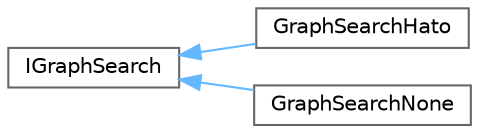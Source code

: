 digraph "クラス階層図"
{
 // LATEX_PDF_SIZE
  bgcolor="transparent";
  edge [fontname=Helvetica,fontsize=10,labelfontname=Helvetica,labelfontsize=10];
  node [fontname=Helvetica,fontsize=10,shape=box,height=0.2,width=0.4];
  rankdir="LR";
  Node0 [id="Node000000",label="IGraphSearch",height=0.2,width=0.4,color="grey40", fillcolor="white", style="filled",URL="$class_i_graph_search.html",tooltip="グラフ探索を行うクラスのインターフェイス．実体は作成できないのでこれを継承してたクラスを使うこと．"];
  Node0 -> Node1 [id="edge5_Node000000_Node000001",dir="back",color="steelblue1",style="solid",tooltip=" "];
  Node1 [id="Node000001",label="GraphSearchHato",height=0.2,width=0.4,color="grey40", fillcolor="white", style="filled",URL="$class_graph_search_hato.html",tooltip="波東先輩の手法で，グラフ探索を行うクラス．"];
  Node0 -> Node2 [id="edge6_Node000000_Node000002",dir="back",color="steelblue1",style="solid",tooltip=" "];
  Node2 [id="Node000002",label="GraphSearchNone",height=0.2,width=0.4,color="grey40", fillcolor="white", style="filled",URL="$class_graph_search_none.html",tooltip="グラフ探索を行わないクラス．Graphicクラスのデバッグを行う際に用いる．"];
}
